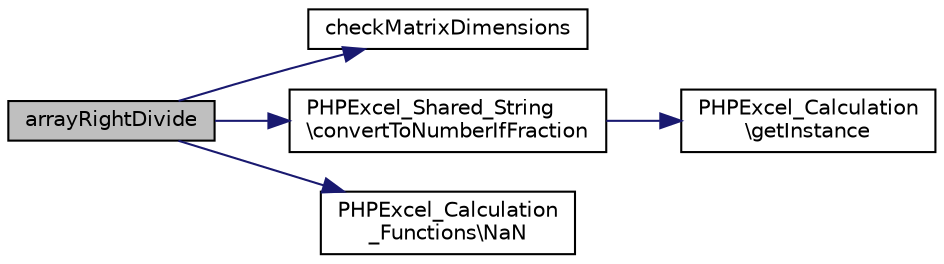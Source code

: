 digraph "arrayRightDivide"
{
  edge [fontname="Helvetica",fontsize="10",labelfontname="Helvetica",labelfontsize="10"];
  node [fontname="Helvetica",fontsize="10",shape=record];
  rankdir="LR";
  Node8 [label="arrayRightDivide",height=0.2,width=0.4,color="black", fillcolor="grey75", style="filled", fontcolor="black"];
  Node8 -> Node9 [color="midnightblue",fontsize="10",style="solid",fontname="Helvetica"];
  Node9 [label="checkMatrixDimensions",height=0.2,width=0.4,color="black", fillcolor="white", style="filled",URL="$class_p_h_p_excel___shared___j_a_m_a___matrix.html#a65b2d9645d8635073f90adfea1dc6589"];
  Node8 -> Node10 [color="midnightblue",fontsize="10",style="solid",fontname="Helvetica"];
  Node10 [label="PHPExcel_Shared_String\l\\convertToNumberIfFraction",height=0.2,width=0.4,color="black", fillcolor="white", style="filled",URL="$class_p_h_p_excel___shared___string.html#a213492f004f36e26ad8186a85937c073"];
  Node10 -> Node11 [color="midnightblue",fontsize="10",style="solid",fontname="Helvetica"];
  Node11 [label="PHPExcel_Calculation\l\\getInstance",height=0.2,width=0.4,color="black", fillcolor="white", style="filled",URL="$class_p_h_p_excel___calculation.html#a8bfbadeff4d146fadfef867cd1f5526d"];
  Node8 -> Node12 [color="midnightblue",fontsize="10",style="solid",fontname="Helvetica"];
  Node12 [label="PHPExcel_Calculation\l_Functions\\NaN",height=0.2,width=0.4,color="black", fillcolor="white", style="filled",URL="$class_p_h_p_excel___calculation___functions.html#ad35ef66aa71a12a3f978b34c0e595a89"];
}
